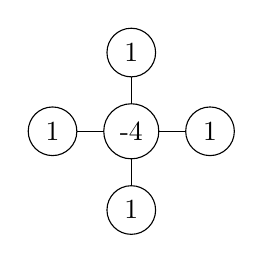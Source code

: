 \begin{tikzpicture}
  \draw (-1,0) node[shape=circle,draw] (L) {1};
  \draw (0,-1) node[shape=circle,draw] (B) {1};
  \draw (0,0) node[shape=circle,draw] (C) {-4};
  \draw (1,0) node[shape=circle,draw] (R) {1};
  \draw (0,1) node[shape=circle,draw] (T) {1};
  \draw (L.east) -- (C.west);
  \draw (C.east) -- (R.west);
  \draw (T.south) -- (C.north);
  \draw (C.south) -- (B.north);
\end{tikzpicture}